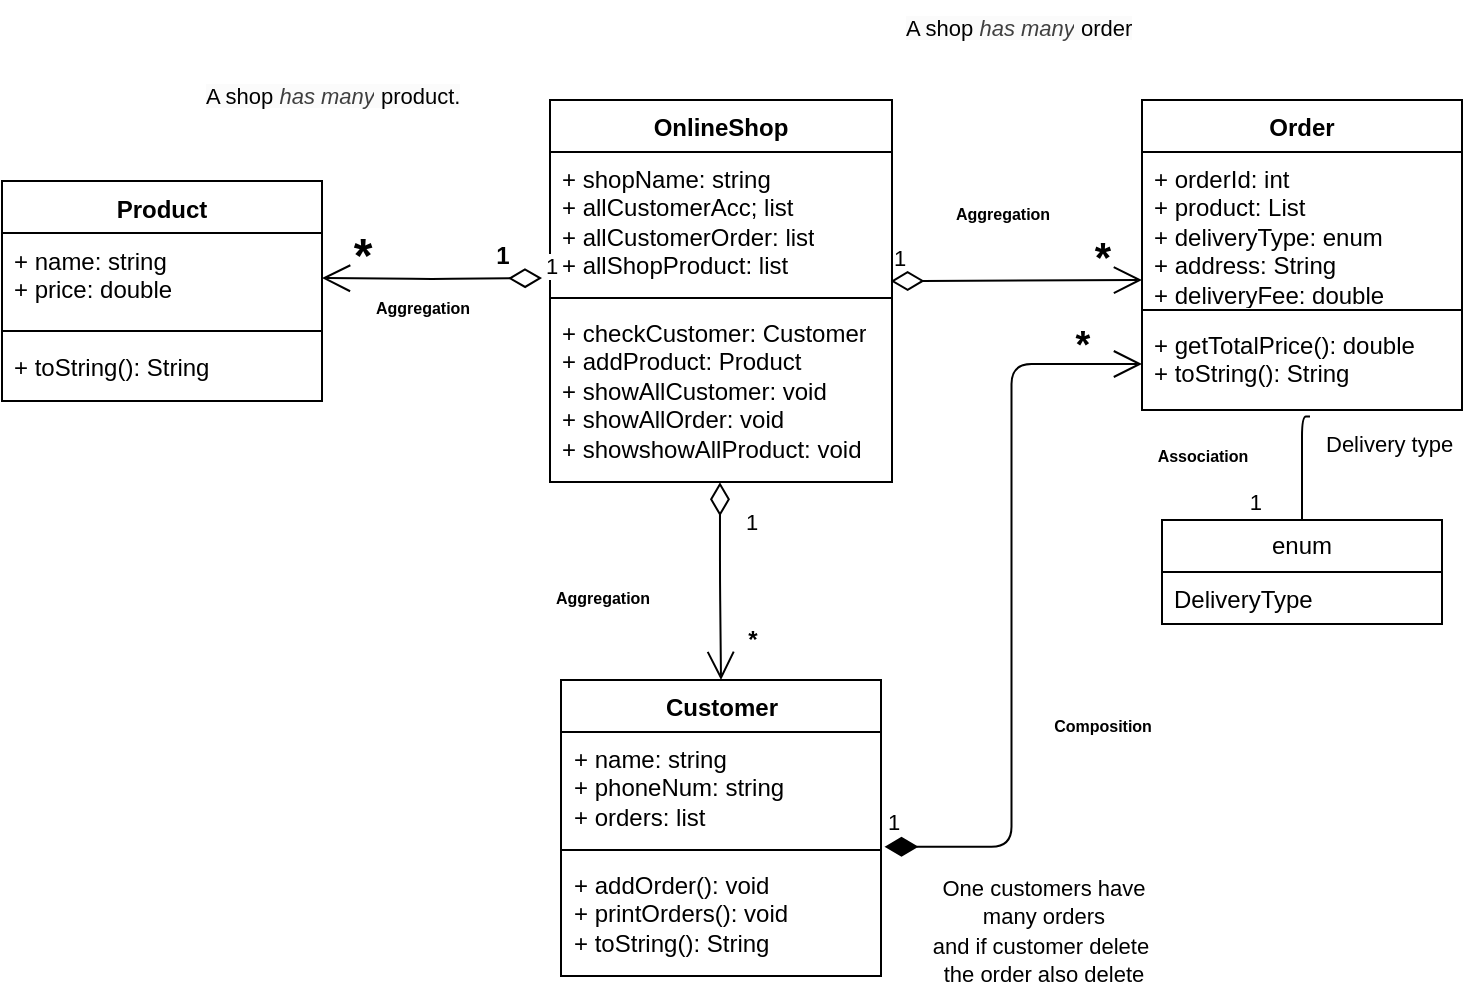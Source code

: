 <mxfile>
    <diagram id="56ZZBbVsBDc2a3mU5iSF" name="Page-1">
        <mxGraphModel dx="1580" dy="1579" grid="1" gridSize="10" guides="1" tooltips="1" connect="1" arrows="1" fold="1" page="1" pageScale="1" pageWidth="850" pageHeight="1100" background="#FFFFFF" math="0" shadow="0">
            <root>
                <mxCell id="0"/>
                <mxCell id="1" parent="0"/>
                <mxCell id="17" value="Order" style="swimlane;fontStyle=1;align=center;verticalAlign=top;childLayout=stackLayout;horizontal=1;startSize=26;horizontalStack=0;resizeParent=1;resizeParentMax=0;resizeLast=0;collapsible=1;marginBottom=0;whiteSpace=wrap;html=1;labelBackgroundColor=default;" vertex="1" parent="1">
                    <mxGeometry x="550" y="-70" width="160" height="155" as="geometry">
                        <mxRectangle x="140" y="540" width="70" height="30" as="alternateBounds"/>
                    </mxGeometry>
                </mxCell>
                <mxCell id="18" value="&lt;font style=&quot;color: rgb(0, 0, 0);&quot;&gt;+ orderId: int&lt;/font&gt;&lt;div&gt;&lt;font style=&quot;color: rgb(0, 0, 0);&quot;&gt;+ product: List&lt;/font&gt;&lt;/div&gt;&lt;div&gt;&lt;font style=&quot;color: rgb(0, 0, 0);&quot;&gt;+ deliveryType: enum&lt;/font&gt;&lt;/div&gt;&lt;div&gt;&lt;font style=&quot;color: rgb(0, 0, 0);&quot;&gt;+ address: String&lt;/font&gt;&lt;/div&gt;&lt;div&gt;&lt;font style=&quot;color: rgb(0, 0, 0);&quot;&gt;+ deliveryFee: double&lt;/font&gt;&lt;/div&gt;" style="text;strokeColor=none;fillColor=none;align=left;verticalAlign=top;spacingLeft=4;spacingRight=4;overflow=hidden;rotatable=0;points=[[0,0.5],[1,0.5]];portConstraint=eastwest;whiteSpace=wrap;html=1;" vertex="1" parent="17">
                    <mxGeometry y="26" width="160" height="75" as="geometry"/>
                </mxCell>
                <mxCell id="19" value="" style="line;strokeWidth=1;fillColor=none;align=left;verticalAlign=middle;spacingTop=-1;spacingLeft=3;spacingRight=3;rotatable=0;labelPosition=right;points=[];portConstraint=eastwest;strokeColor=inherit;" vertex="1" parent="17">
                    <mxGeometry y="101" width="160" height="8" as="geometry"/>
                </mxCell>
                <mxCell id="20" value="&lt;font style=&quot;color: rgb(0, 0, 0);&quot;&gt;+ getTotalPrice(): double&lt;/font&gt;&lt;div&gt;&lt;font style=&quot;color: rgb(0, 0, 0);&quot;&gt;+ toString(): String&lt;/font&gt;&lt;/div&gt;" style="text;strokeColor=none;fillColor=none;align=left;verticalAlign=top;spacingLeft=4;spacingRight=4;overflow=hidden;rotatable=0;points=[[0,0.5],[1,0.5]];portConstraint=eastwest;whiteSpace=wrap;html=1;" vertex="1" parent="17">
                    <mxGeometry y="109" width="160" height="46" as="geometry"/>
                </mxCell>
                <mxCell id="21" value="Customer" style="swimlane;fontStyle=1;align=center;verticalAlign=top;childLayout=stackLayout;horizontal=1;startSize=26;horizontalStack=0;resizeParent=1;resizeParentMax=0;resizeLast=0;collapsible=1;marginBottom=0;whiteSpace=wrap;html=1;labelBackgroundColor=default;" vertex="1" parent="1">
                    <mxGeometry x="259.5" y="220" width="160" height="148" as="geometry">
                        <mxRectangle x="140" y="540" width="70" height="30" as="alternateBounds"/>
                    </mxGeometry>
                </mxCell>
                <mxCell id="22" value="+ name: string&lt;div&gt;+ phoneNum: string&lt;/div&gt;&lt;div&gt;+ orders: list&lt;/div&gt;" style="text;strokeColor=none;fillColor=none;align=left;verticalAlign=top;spacingLeft=4;spacingRight=4;overflow=hidden;rotatable=0;points=[[0,0.5],[1,0.5]];portConstraint=eastwest;whiteSpace=wrap;html=1;" vertex="1" parent="21">
                    <mxGeometry y="26" width="160" height="55" as="geometry"/>
                </mxCell>
                <mxCell id="23" value="" style="line;strokeWidth=1;fillColor=none;align=left;verticalAlign=middle;spacingTop=-1;spacingLeft=3;spacingRight=3;rotatable=0;labelPosition=right;points=[];portConstraint=eastwest;strokeColor=inherit;" vertex="1" parent="21">
                    <mxGeometry y="81" width="160" height="8" as="geometry"/>
                </mxCell>
                <mxCell id="24" value="&lt;div&gt;&lt;span style=&quot;background-color: transparent;&quot;&gt;+ addOrder(): void&lt;/span&gt;&lt;/div&gt;&lt;div&gt;&lt;font style=&quot;color: rgb(0, 0, 0);&quot;&gt;+ printOrders(): void&lt;/font&gt;&lt;/div&gt;&lt;div&gt;&lt;font style=&quot;color: rgb(0, 0, 0);&quot;&gt;+ toString(): String&lt;/font&gt;&lt;/div&gt;" style="text;strokeColor=none;fillColor=none;align=left;verticalAlign=top;spacingLeft=4;spacingRight=4;overflow=hidden;rotatable=0;points=[[0,0.5],[1,0.5]];portConstraint=eastwest;whiteSpace=wrap;html=1;" vertex="1" parent="21">
                    <mxGeometry y="89" width="160" height="59" as="geometry"/>
                </mxCell>
                <mxCell id="25" value="Product" style="swimlane;fontStyle=1;align=center;verticalAlign=top;childLayout=stackLayout;horizontal=1;startSize=26;horizontalStack=0;resizeParent=1;resizeParentMax=0;resizeLast=0;collapsible=1;marginBottom=0;whiteSpace=wrap;html=1;labelBackgroundColor=default;" vertex="1" parent="1">
                    <mxGeometry x="-20" y="-29.5" width="160" height="110" as="geometry">
                        <mxRectangle x="140" y="540" width="70" height="30" as="alternateBounds"/>
                    </mxGeometry>
                </mxCell>
                <mxCell id="26" value="&lt;font style=&quot;color: rgb(0, 0, 0);&quot;&gt;+ name: string&lt;/font&gt;&lt;div&gt;&lt;font style=&quot;color: rgb(0, 0, 0);&quot;&gt;+ price: double&lt;/font&gt;&lt;/div&gt;" style="text;strokeColor=none;fillColor=none;align=left;verticalAlign=top;spacingLeft=4;spacingRight=4;overflow=hidden;rotatable=0;points=[[0,0.5],[1,0.5]];portConstraint=eastwest;whiteSpace=wrap;html=1;" vertex="1" parent="25">
                    <mxGeometry y="26" width="160" height="45" as="geometry"/>
                </mxCell>
                <mxCell id="27" value="" style="line;strokeWidth=1;fillColor=none;align=left;verticalAlign=middle;spacingTop=-1;spacingLeft=3;spacingRight=3;rotatable=0;labelPosition=right;points=[];portConstraint=eastwest;strokeColor=inherit;" vertex="1" parent="25">
                    <mxGeometry y="71" width="160" height="8" as="geometry"/>
                </mxCell>
                <mxCell id="28" value="&lt;div&gt;&lt;span style=&quot;background-color: transparent;&quot;&gt;&lt;font style=&quot;color: rgb(0, 0, 0);&quot;&gt;+ toString(): String&lt;/font&gt;&lt;/span&gt;&lt;/div&gt;" style="text;strokeColor=none;fillColor=none;align=left;verticalAlign=top;spacingLeft=4;spacingRight=4;overflow=hidden;rotatable=0;points=[[0,0.5],[1,0.5]];portConstraint=eastwest;whiteSpace=wrap;html=1;" vertex="1" parent="25">
                    <mxGeometry y="79" width="160" height="31" as="geometry"/>
                </mxCell>
                <mxCell id="29" value="OnlineShop" style="swimlane;fontStyle=1;align=center;verticalAlign=top;childLayout=stackLayout;horizontal=1;startSize=26;horizontalStack=0;resizeParent=1;resizeParentMax=0;resizeLast=0;collapsible=1;marginBottom=0;whiteSpace=wrap;html=1;labelBackgroundColor=default;" vertex="1" parent="1">
                    <mxGeometry x="254" y="-70" width="171" height="191" as="geometry">
                        <mxRectangle x="140" y="540" width="70" height="30" as="alternateBounds"/>
                    </mxGeometry>
                </mxCell>
                <mxCell id="30" value="&lt;font style=&quot;color: rgb(0, 0, 0);&quot;&gt;+ shopName: string&lt;/font&gt;&lt;div&gt;&lt;font style=&quot;color: rgb(0, 0, 0);&quot;&gt;+ allCustomerAcc; list&lt;/font&gt;&lt;/div&gt;&lt;div&gt;&lt;font style=&quot;color: rgb(0, 0, 0);&quot;&gt;+ allCustomerOrder: list&lt;/font&gt;&lt;/div&gt;&lt;div&gt;&lt;font style=&quot;color: rgb(0, 0, 0);&quot;&gt;+ allShopProduct: list&lt;/font&gt;&lt;/div&gt;" style="text;strokeColor=none;fillColor=none;align=left;verticalAlign=top;spacingLeft=4;spacingRight=4;overflow=hidden;rotatable=0;points=[[0,0.5],[1,0.5]];portConstraint=eastwest;whiteSpace=wrap;html=1;" vertex="1" parent="29">
                    <mxGeometry y="26" width="171" height="69" as="geometry"/>
                </mxCell>
                <mxCell id="31" value="" style="line;strokeWidth=1;fillColor=none;align=left;verticalAlign=middle;spacingTop=-1;spacingLeft=3;spacingRight=3;rotatable=0;labelPosition=right;points=[];portConstraint=eastwest;strokeColor=inherit;" vertex="1" parent="29">
                    <mxGeometry y="95" width="171" height="8" as="geometry"/>
                </mxCell>
                <mxCell id="32" value="&lt;div&gt;&lt;font style=&quot;color: rgb(0, 0, 0);&quot;&gt;+ checkCustomer: Customer&lt;/font&gt;&lt;/div&gt;&lt;div&gt;&lt;font style=&quot;color: rgb(0, 0, 0);&quot;&gt;+ addProduct: Product&lt;/font&gt;&lt;/div&gt;&lt;div&gt;&lt;font style=&quot;color: rgb(0, 0, 0);&quot;&gt;+ showAllCustomer: void&lt;/font&gt;&lt;/div&gt;&lt;div&gt;&lt;font style=&quot;color: rgb(0, 0, 0);&quot;&gt;+ showAllOrder: void&lt;/font&gt;&lt;/div&gt;&lt;div&gt;&lt;font style=&quot;color: rgb(0, 0, 0);&quot;&gt;+ showshowAllProduct: void&lt;/font&gt;&lt;/div&gt;" style="text;strokeColor=none;fillColor=none;align=left;verticalAlign=top;spacingLeft=4;spacingRight=4;overflow=hidden;rotatable=0;points=[[0,0.5],[1,0.5]];portConstraint=eastwest;whiteSpace=wrap;html=1;" vertex="1" parent="29">
                    <mxGeometry y="103" width="171" height="88" as="geometry"/>
                </mxCell>
                <mxCell id="49" value="enum" style="swimlane;fontStyle=0;childLayout=stackLayout;horizontal=1;startSize=26;fillColor=none;horizontalStack=0;resizeParent=1;resizeParentMax=0;resizeLast=0;collapsible=1;marginBottom=0;whiteSpace=wrap;html=1;labelBackgroundColor=default;" vertex="1" parent="1">
                    <mxGeometry x="560" y="140" width="140" height="52" as="geometry"/>
                </mxCell>
                <mxCell id="50" value="DeliveryType" style="text;strokeColor=none;fillColor=none;align=left;verticalAlign=top;spacingLeft=4;spacingRight=4;overflow=hidden;rotatable=0;points=[[0,0.5],[1,0.5]];portConstraint=eastwest;whiteSpace=wrap;html=1;" vertex="1" parent="49">
                    <mxGeometry y="26" width="140" height="26" as="geometry"/>
                </mxCell>
                <mxCell id="69" value="1" style="endArrow=open;html=1;endSize=12;startArrow=diamondThin;startSize=14;startFill=1;edgeStyle=orthogonalEdgeStyle;align=left;verticalAlign=bottom;entryX=0;entryY=0.5;entryDx=0;entryDy=0;exitX=1.011;exitY=1.044;exitDx=0;exitDy=0;exitPerimeter=0;" edge="1" parent="1" source="22" target="20">
                    <mxGeometry x="-1" y="3" relative="1" as="geometry">
                        <mxPoint x="240" y="180" as="sourcePoint"/>
                        <mxPoint x="400" y="180" as="targetPoint"/>
                    </mxGeometry>
                </mxCell>
                <mxCell id="71" value="*" style="text;align=center;fontStyle=1;verticalAlign=middle;spacingLeft=3;spacingRight=3;strokeColor=none;rotatable=0;points=[[0,0.5],[1,0.5]];portConstraint=eastwest;html=1;fontSize=19;" vertex="1" parent="1">
                    <mxGeometry x="510" y="40" width="20" height="26" as="geometry"/>
                </mxCell>
                <mxCell id="72" value="1" style="endArrow=open;html=1;endSize=12;startArrow=diamondThin;startSize=14;startFill=0;edgeStyle=orthogonalEdgeStyle;align=left;verticalAlign=bottom;exitX=0.996;exitY=0.935;exitDx=0;exitDy=0;exitPerimeter=0;" edge="1" parent="1" source="30">
                    <mxGeometry x="-1" y="3" relative="1" as="geometry">
                        <mxPoint x="430" y="20" as="sourcePoint"/>
                        <mxPoint x="550" y="20" as="targetPoint"/>
                    </mxGeometry>
                </mxCell>
                <mxCell id="74" value="*" style="text;align=center;fontStyle=1;verticalAlign=middle;spacingLeft=3;spacingRight=3;strokeColor=none;rotatable=0;points=[[0,0.5],[1,0.5]];portConstraint=eastwest;html=1;fontSize=21;" vertex="1" parent="1">
                    <mxGeometry x="520" width="20" height="15" as="geometry"/>
                </mxCell>
                <mxCell id="75" value="1" style="endArrow=open;html=1;endSize=12;startArrow=diamondThin;startSize=14;startFill=0;edgeStyle=orthogonalEdgeStyle;align=left;verticalAlign=bottom;entryX=1;entryY=0.5;entryDx=0;entryDy=0;" edge="1" parent="1" target="26">
                    <mxGeometry x="-1" y="3" relative="1" as="geometry">
                        <mxPoint x="250" y="19" as="sourcePoint"/>
                        <mxPoint x="276" y="24.76" as="targetPoint"/>
                    </mxGeometry>
                </mxCell>
                <mxCell id="76" value="1" style="text;align=center;fontStyle=1;verticalAlign=middle;spacingLeft=3;spacingRight=3;strokeColor=none;rotatable=0;points=[[0,0.5],[1,0.5]];portConstraint=eastwest;html=1;" vertex="1" parent="1">
                    <mxGeometry x="220" y="-5.5" width="20" height="26" as="geometry"/>
                </mxCell>
                <mxCell id="77" value="*" style="text;align=center;fontStyle=1;verticalAlign=middle;spacingLeft=3;spacingRight=3;strokeColor=none;rotatable=0;points=[[0,0.5],[1,0.5]];portConstraint=eastwest;html=1;fontSize=24;" vertex="1" parent="1">
                    <mxGeometry x="150" y="-5.5" width="20" height="26" as="geometry"/>
                </mxCell>
                <mxCell id="81" value="1" style="endArrow=open;html=1;endSize=12;startArrow=diamondThin;startSize=14;startFill=0;edgeStyle=orthogonalEdgeStyle;align=left;verticalAlign=bottom;entryX=0.5;entryY=0;entryDx=0;entryDy=0;exitX=0.497;exitY=1.002;exitDx=0;exitDy=0;exitPerimeter=0;" edge="1" parent="1" source="32" target="21">
                    <mxGeometry x="-0.42" y="11" relative="1" as="geometry">
                        <mxPoint x="330" y="130" as="sourcePoint"/>
                        <mxPoint x="390" y="160" as="targetPoint"/>
                        <mxPoint as="offset"/>
                    </mxGeometry>
                </mxCell>
                <mxCell id="82" value="*" style="text;align=center;fontStyle=1;verticalAlign=middle;spacingLeft=3;spacingRight=3;strokeColor=none;rotatable=0;points=[[0,0.5],[1,0.5]];portConstraint=eastwest;html=1;" vertex="1" parent="1">
                    <mxGeometry x="340" y="192" width="30" height="16" as="geometry"/>
                </mxCell>
                <mxCell id="87" value="&lt;br style=&quot;forced-color-adjust: none; color: rgb(63, 63, 63); scrollbar-color: rgb(226, 226, 226) rgb(251, 251, 251); font-family: Helvetica; font-size: 11px; font-style: normal; font-variant-ligatures: normal; font-variant-caps: normal; font-weight: 400; letter-spacing: normal; orphans: 2; text-align: center; text-indent: 0px; text-transform: none; widows: 2; word-spacing: 0px; -webkit-text-stroke-width: 0px; white-space: nowrap; background-color: rgb(251, 251, 251); text-decoration-thickness: initial; text-decoration-style: initial; text-decoration-color: initial;&quot;&gt;&lt;span style=&quot;color: rgb(0, 0, 0); font-family: Helvetica; font-size: 11px; font-style: normal; font-variant-ligatures: normal; font-variant-caps: normal; font-weight: 400; letter-spacing: normal; orphans: 2; text-align: center; text-indent: 0px; text-transform: none; widows: 2; word-spacing: 0px; -webkit-text-stroke-width: 0px; white-space: nowrap; background-color: rgb(251, 251, 251); text-decoration-thickness: initial; text-decoration-style: initial; text-decoration-color: initial; float: none; display: inline !important;&quot;&gt;A shop&lt;span&gt;&amp;nbsp;&lt;/span&gt;&lt;/span&gt;&lt;em data-end=&quot;495&quot; data-start=&quot;485&quot; style=&quot;forced-color-adjust: none; color: rgb(63, 63, 63); scrollbar-color: rgb(226, 226, 226) rgb(251, 251, 251); font-family: Helvetica; font-size: 11px; font-variant-ligatures: normal; font-variant-caps: normal; font-weight: 400; letter-spacing: normal; orphans: 2; text-align: center; text-indent: 0px; text-transform: none; widows: 2; word-spacing: 0px; -webkit-text-stroke-width: 0px; white-space: nowrap; background-color: rgb(251, 251, 251); text-decoration-thickness: initial; text-decoration-style: initial; text-decoration-color: initial;&quot;&gt;has many&lt;/em&gt;&lt;span style=&quot;color: rgb(0, 0, 0); font-family: Helvetica; font-size: 11px; font-style: normal; font-variant-ligatures: normal; font-variant-caps: normal; font-weight: 400; letter-spacing: normal; orphans: 2; text-align: center; text-indent: 0px; text-transform: none; widows: 2; word-spacing: 0px; -webkit-text-stroke-width: 0px; white-space: nowrap; background-color: rgb(251, 251, 251); text-decoration-thickness: initial; text-decoration-style: initial; text-decoration-color: initial; float: none; display: inline !important;&quot;&gt;&lt;span&gt;&amp;nbsp;&lt;/span&gt;product.&lt;/span&gt;" style="text;whiteSpace=wrap;html=1;" vertex="1" parent="1">
                    <mxGeometry x="80" y="-100" width="130" height="30" as="geometry"/>
                </mxCell>
                <mxCell id="88" value="&lt;span style=&quot;color: rgb(0, 0, 0); font-family: Helvetica; font-size: 11px; font-style: normal; font-variant-ligatures: normal; font-variant-caps: normal; font-weight: 400; letter-spacing: normal; orphans: 2; text-align: center; text-indent: 0px; text-transform: none; widows: 2; word-spacing: 0px; -webkit-text-stroke-width: 0px; white-space: nowrap; background-color: rgb(251, 251, 251); text-decoration-thickness: initial; text-decoration-style: initial; text-decoration-color: initial; float: none; display: inline !important;&quot;&gt;A shop&lt;span&gt;&amp;nbsp;&lt;/span&gt;&lt;/span&gt;&lt;em data-end=&quot;495&quot; data-start=&quot;485&quot; style=&quot;forced-color-adjust: none; color: rgb(63, 63, 63); scrollbar-color: rgb(226, 226, 226) rgb(251, 251, 251); font-family: Helvetica; font-size: 11px; font-variant-ligatures: normal; font-variant-caps: normal; font-weight: 400; letter-spacing: normal; orphans: 2; text-align: center; text-indent: 0px; text-transform: none; widows: 2; word-spacing: 0px; -webkit-text-stroke-width: 0px; white-space: nowrap; background-color: rgb(251, 251, 251); text-decoration-thickness: initial; text-decoration-style: initial; text-decoration-color: initial;&quot;&gt;has many&lt;/em&gt;&lt;span style=&quot;color: rgb(0, 0, 0); font-family: Helvetica; font-size: 11px; font-style: normal; font-variant-ligatures: normal; font-variant-caps: normal; font-weight: 400; letter-spacing: normal; orphans: 2; text-align: center; text-indent: 0px; text-transform: none; widows: 2; word-spacing: 0px; -webkit-text-stroke-width: 0px; white-space: nowrap; background-color: rgb(251, 251, 251); text-decoration-thickness: initial; text-decoration-style: initial; text-decoration-color: initial; float: none; display: inline !important;&quot;&gt;&lt;span&gt;&amp;nbsp;order&lt;/span&gt;&lt;/span&gt;" style="text;whiteSpace=wrap;html=1;" vertex="1" parent="1">
                    <mxGeometry x="430" y="-120" width="120" height="40" as="geometry"/>
                </mxCell>
                <mxCell id="89" value="&lt;div style=&quot;text-align: center;&quot;&gt;&lt;span style=&quot;background-color: transparent; font-size: 11px; text-wrap-mode: nowrap;&quot;&gt;One customers have many orders&lt;/span&gt;&lt;/div&gt;&lt;div style=&quot;text-align: center;&quot;&gt;&lt;span style=&quot;background-color: transparent; font-size: 11px; text-wrap-mode: nowrap;&quot;&gt;and if customer delete&amp;nbsp;&lt;/span&gt;&lt;/div&gt;&lt;div style=&quot;text-align: center;&quot;&gt;&lt;span style=&quot;background-color: transparent; font-size: 11px; text-wrap-mode: nowrap;&quot;&gt;the order also delete&lt;/span&gt;&lt;/div&gt;" style="text;whiteSpace=wrap;html=1;" vertex="1" parent="1">
                    <mxGeometry x="440" y="310" width="120" height="40" as="geometry"/>
                </mxCell>
                <mxCell id="93" value="" style="endArrow=none;html=1;edgeStyle=orthogonalEdgeStyle;exitX=0.525;exitY=1.071;exitDx=0;exitDy=0;exitPerimeter=0;entryX=0.5;entryY=0;entryDx=0;entryDy=0;" edge="1" parent="1" source="20" target="49">
                    <mxGeometry relative="1" as="geometry">
                        <mxPoint x="640" y="120" as="sourcePoint"/>
                        <mxPoint x="800" y="120" as="targetPoint"/>
                        <Array as="points">
                            <mxPoint x="630" y="88"/>
                        </Array>
                    </mxGeometry>
                </mxCell>
                <mxCell id="94" value="Delivery type" style="edgeLabel;resizable=0;html=1;align=left;verticalAlign=bottom;" connectable="0" vertex="1" parent="93">
                    <mxGeometry x="-1" relative="1" as="geometry">
                        <mxPoint x="6" y="22" as="offset"/>
                    </mxGeometry>
                </mxCell>
                <mxCell id="95" value="1" style="edgeLabel;resizable=0;html=1;align=right;verticalAlign=bottom;" connectable="0" vertex="1" parent="93">
                    <mxGeometry x="1" relative="1" as="geometry">
                        <mxPoint x="-20" as="offset"/>
                    </mxGeometry>
                </mxCell>
                <mxCell id="97" value="Aggregation" style="text;align=center;fontStyle=1;verticalAlign=middle;spacingLeft=3;spacingRight=3;strokeColor=none;rotatable=0;points=[[0,0.5],[1,0.5]];portConstraint=eastwest;html=1;fontSize=8;" vertex="1" parent="1">
                    <mxGeometry x="150" y="20.5" width="80" height="26" as="geometry"/>
                </mxCell>
                <mxCell id="98" value="Aggregation" style="text;align=center;fontStyle=1;verticalAlign=middle;spacingLeft=3;spacingRight=3;strokeColor=none;rotatable=0;points=[[0,0.5],[1,0.5]];portConstraint=eastwest;html=1;fontSize=8;" vertex="1" parent="1">
                    <mxGeometry x="440" y="-26" width="80" height="26" as="geometry"/>
                </mxCell>
                <mxCell id="99" value="Aggregation" style="text;align=center;fontStyle=1;verticalAlign=middle;spacingLeft=3;spacingRight=3;strokeColor=none;rotatable=0;points=[[0,0.5],[1,0.5]];portConstraint=eastwest;html=1;fontSize=8;" vertex="1" parent="1">
                    <mxGeometry x="240" y="166" width="80" height="26" as="geometry"/>
                </mxCell>
                <mxCell id="100" value="Composition" style="text;align=center;fontStyle=1;verticalAlign=middle;spacingLeft=3;spacingRight=3;strokeColor=none;rotatable=0;points=[[0,0.5],[1,0.5]];portConstraint=eastwest;html=1;fontSize=8;" vertex="1" parent="1">
                    <mxGeometry x="490" y="230" width="80" height="26" as="geometry"/>
                </mxCell>
                <mxCell id="101" value="Association" style="text;align=center;fontStyle=1;verticalAlign=middle;spacingLeft=3;spacingRight=3;strokeColor=none;rotatable=0;points=[[0,0.5],[1,0.5]];portConstraint=eastwest;html=1;fontSize=8;" vertex="1" parent="1">
                    <mxGeometry x="540" y="95" width="80" height="26" as="geometry"/>
                </mxCell>
            </root>
        </mxGraphModel>
    </diagram>
</mxfile>